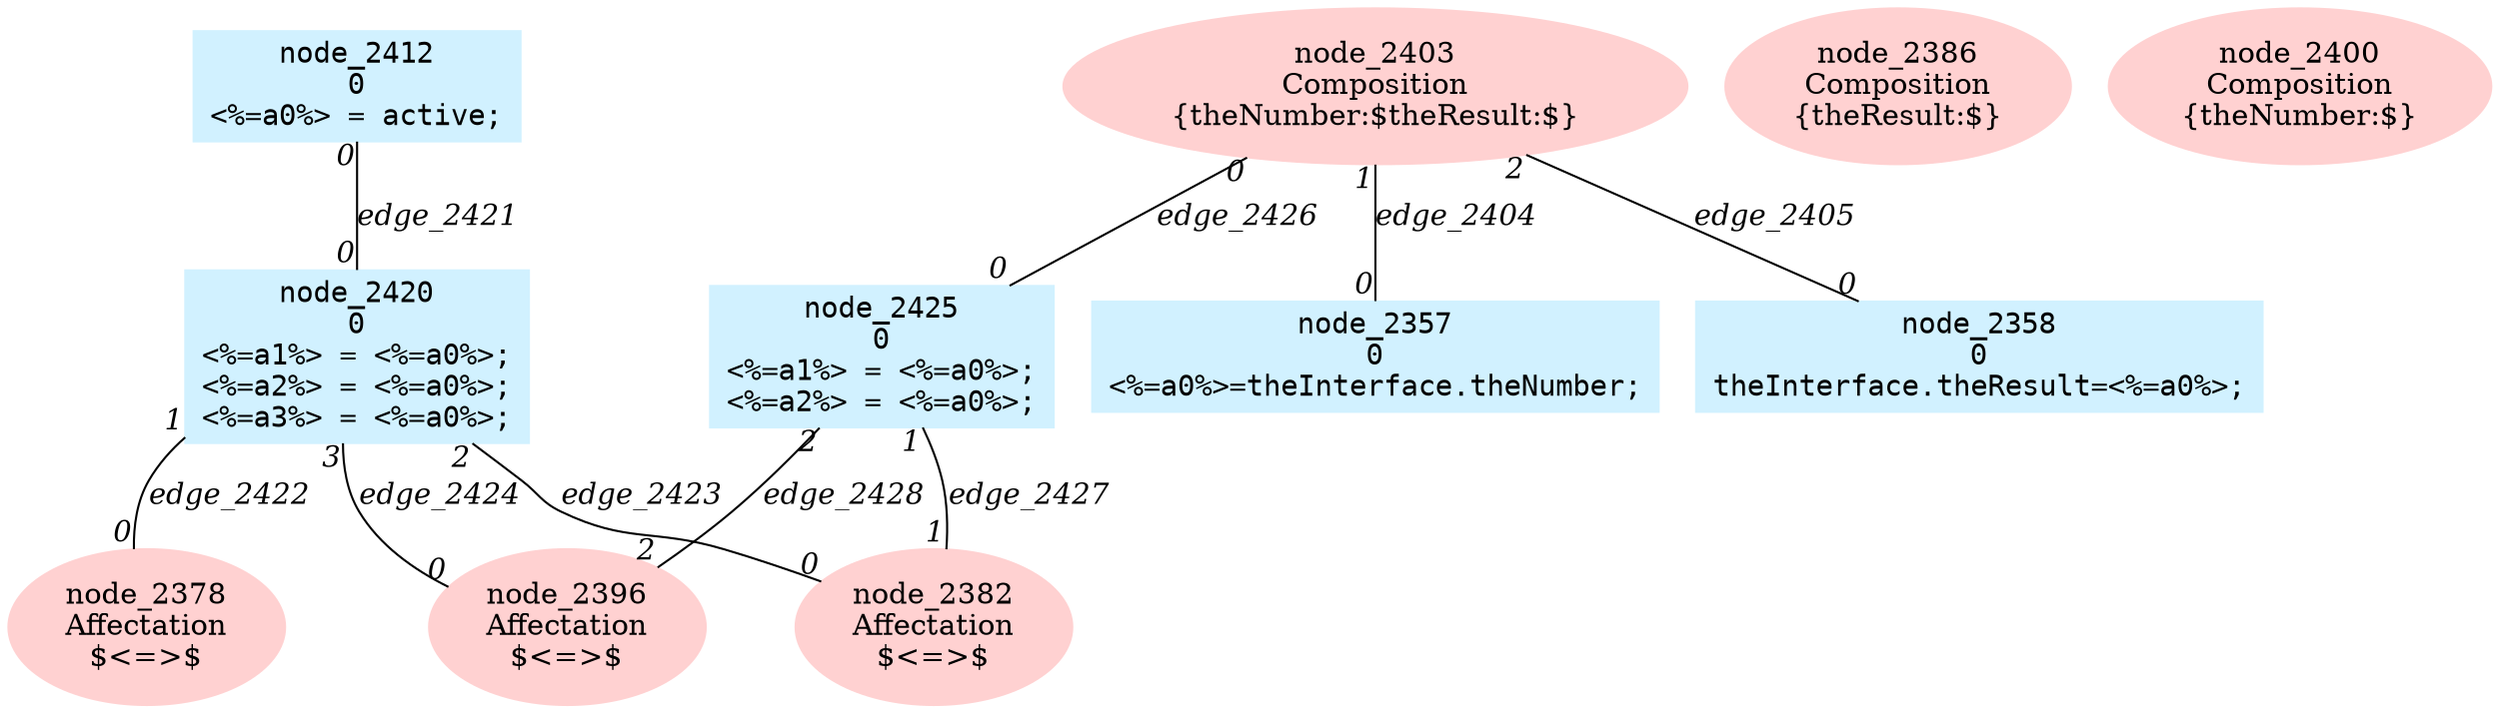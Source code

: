 digraph g{node_2378 [shape=ellipse, style=filled, color="#ffd1d1", label="node_2378
Affectation
$<=>$" ]
node_2382 [shape=ellipse, style=filled, color="#ffd1d1", label="node_2382
Affectation
$<=>$" ]
node_2386 [shape=ellipse, style=filled, color="#ffd1d1", label="node_2386
Composition
{theResult:$}" ]
node_2396 [shape=ellipse, style=filled, color="#ffd1d1", label="node_2396
Affectation
$<=>$" ]
node_2400 [shape=ellipse, style=filled, color="#ffd1d1", label="node_2400
Composition
{theNumber:$}" ]
node_2403 [shape=ellipse, style=filled, color="#ffd1d1", label="node_2403
Composition
{theNumber:$theResult:$}" ]
node_2357 [shape=box, style=filled, color="#d1f1ff", fontname="Courier", label="node_2357
0
<%=a0%>=theInterface.theNumber;
" ]
node_2358 [shape=box, style=filled, color="#d1f1ff", fontname="Courier", label="node_2358
0
theInterface.theResult=<%=a0%>;
" ]
node_2412 [shape=box, style=filled, color="#d1f1ff", fontname="Courier", label="node_2412
0
<%=a0%> = active;
" ]
node_2420 [shape=box, style=filled, color="#d1f1ff", fontname="Courier", label="node_2420
0
<%=a1%> = <%=a0%>;
<%=a2%> = <%=a0%>;
<%=a3%> = <%=a0%>;
" ]
node_2425 [shape=box, style=filled, color="#d1f1ff", fontname="Courier", label="node_2425
0
<%=a1%> = <%=a0%>;
<%=a2%> = <%=a0%>;
" ]
node_2403 -> node_2357 [dir=none, arrowHead=none, fontname="Times-Italic", label="edge_2404",  headlabel="0", taillabel="1" ]
node_2403 -> node_2358 [dir=none, arrowHead=none, fontname="Times-Italic", label="edge_2405",  headlabel="0", taillabel="2" ]
node_2412 -> node_2420 [dir=none, arrowHead=none, fontname="Times-Italic", label="edge_2421",  headlabel="0", taillabel="0" ]
node_2420 -> node_2378 [dir=none, arrowHead=none, fontname="Times-Italic", label="edge_2422",  headlabel="0", taillabel="1" ]
node_2420 -> node_2382 [dir=none, arrowHead=none, fontname="Times-Italic", label="edge_2423",  headlabel="0", taillabel="2" ]
node_2420 -> node_2396 [dir=none, arrowHead=none, fontname="Times-Italic", label="edge_2424",  headlabel="0", taillabel="3" ]
node_2403 -> node_2425 [dir=none, arrowHead=none, fontname="Times-Italic", label="edge_2426",  headlabel="0", taillabel="0" ]
node_2425 -> node_2382 [dir=none, arrowHead=none, fontname="Times-Italic", label="edge_2427",  headlabel="1", taillabel="1" ]
node_2425 -> node_2396 [dir=none, arrowHead=none, fontname="Times-Italic", label="edge_2428",  headlabel="2", taillabel="2" ]
}